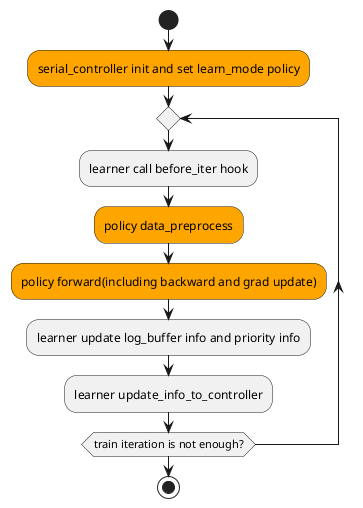 @startuml serial_learner
start
#orange:serial_controller init and set learn_mode policy;
repeat
  :learner call before_iter hook;
  #orange:policy data_preprocess;
  #orange:policy forward(including backward and grad update);
  :learner update log_buffer info and priority info;
  :learner update_info_to_controller;
repeat while (train iteration is not enough?)
stop
@enduml
